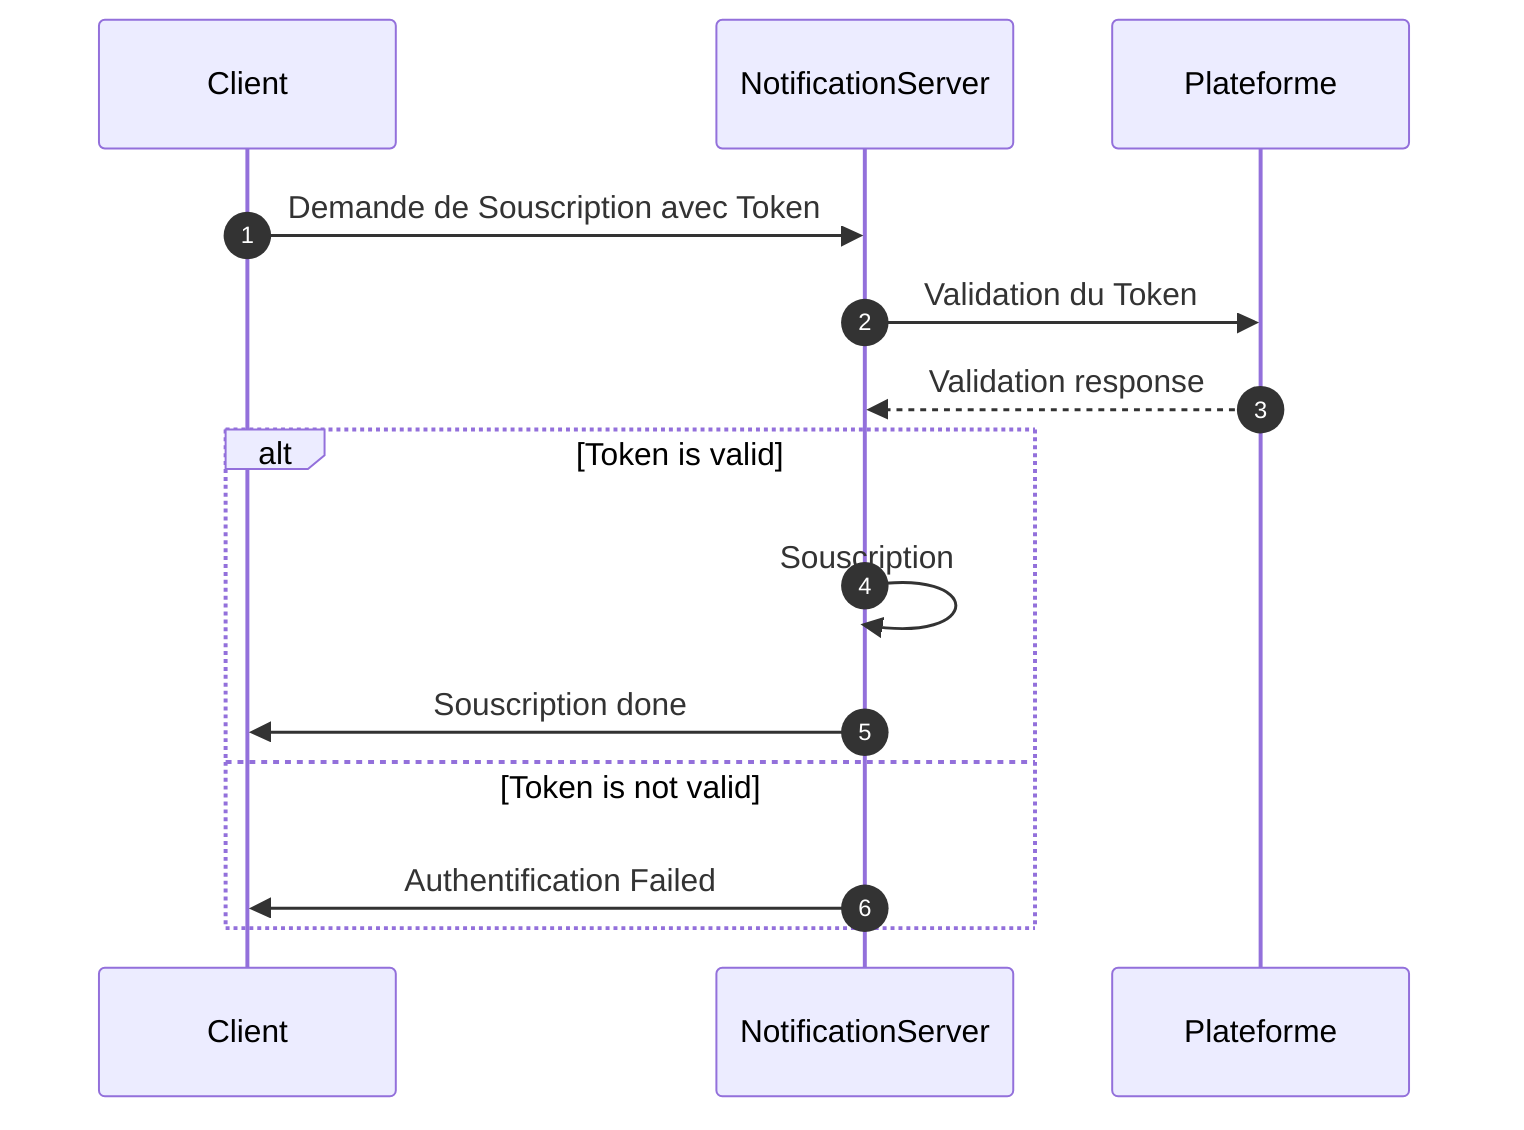 sequenceDiagram
    autonumber
    participant Client
    participant NotificationServer
    participant Plateforme

    Client ->> NotificationServer: Demande de Souscription avec Token
    NotificationServer->>Plateforme: Validation du Token
    Plateforme -->> NotificationServer: Validation response
    alt Token is valid
        NotificationServer->>NotificationServer: Souscription
        NotificationServer->>Client: Souscription done

    else Token is not valid
        NotificationServer->>Client: Authentification Failed
    end